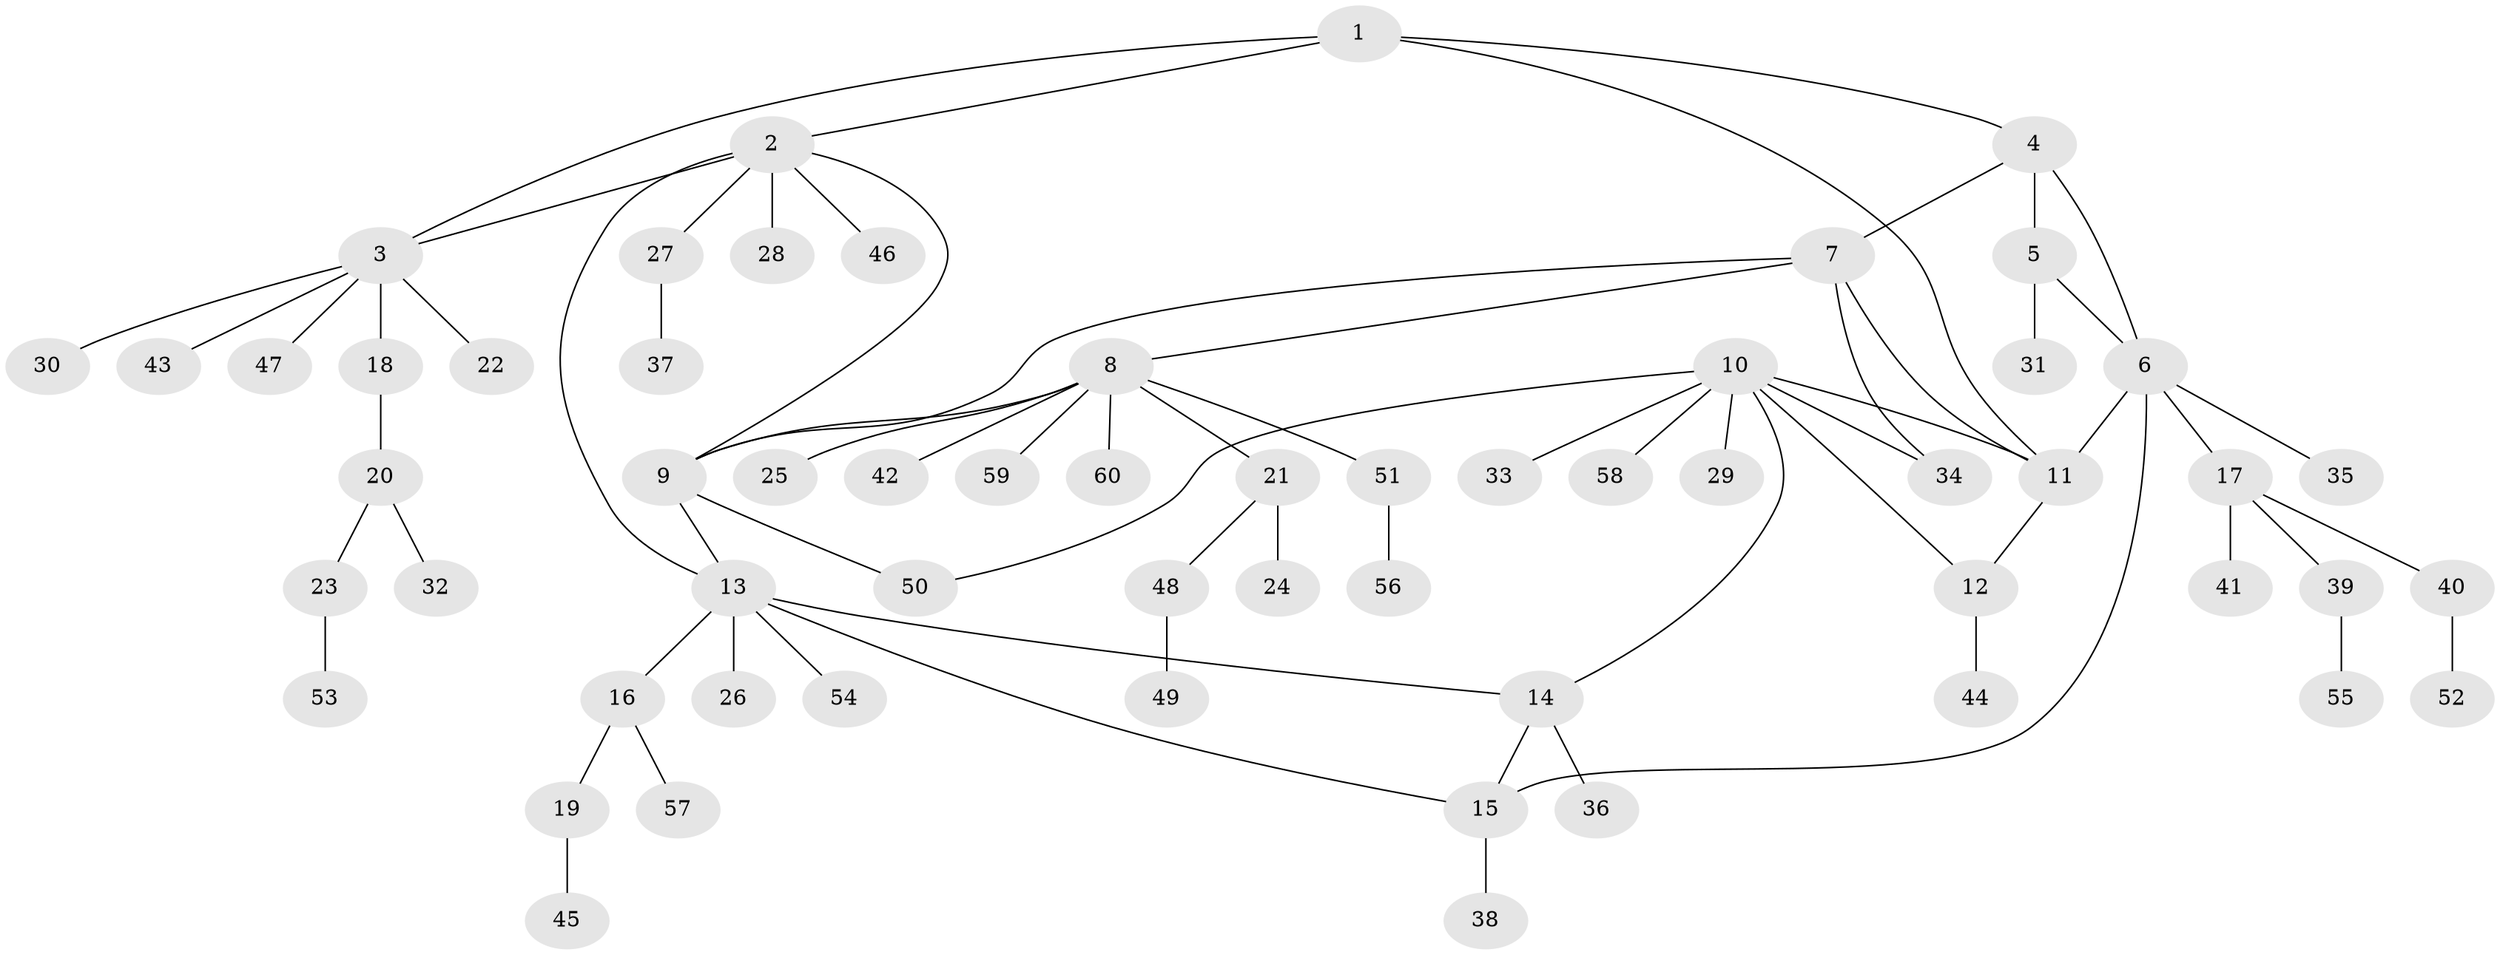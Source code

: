 // Generated by graph-tools (version 1.1) at 2025/11/02/27/25 16:11:30]
// undirected, 60 vertices, 72 edges
graph export_dot {
graph [start="1"]
  node [color=gray90,style=filled];
  1;
  2;
  3;
  4;
  5;
  6;
  7;
  8;
  9;
  10;
  11;
  12;
  13;
  14;
  15;
  16;
  17;
  18;
  19;
  20;
  21;
  22;
  23;
  24;
  25;
  26;
  27;
  28;
  29;
  30;
  31;
  32;
  33;
  34;
  35;
  36;
  37;
  38;
  39;
  40;
  41;
  42;
  43;
  44;
  45;
  46;
  47;
  48;
  49;
  50;
  51;
  52;
  53;
  54;
  55;
  56;
  57;
  58;
  59;
  60;
  1 -- 2;
  1 -- 3;
  1 -- 4;
  1 -- 11;
  2 -- 3;
  2 -- 9;
  2 -- 13;
  2 -- 27;
  2 -- 28;
  2 -- 46;
  3 -- 18;
  3 -- 22;
  3 -- 30;
  3 -- 43;
  3 -- 47;
  4 -- 5;
  4 -- 6;
  4 -- 7;
  5 -- 6;
  5 -- 31;
  6 -- 11;
  6 -- 15;
  6 -- 17;
  6 -- 35;
  7 -- 8;
  7 -- 9;
  7 -- 11;
  7 -- 34;
  8 -- 9;
  8 -- 21;
  8 -- 25;
  8 -- 42;
  8 -- 51;
  8 -- 59;
  8 -- 60;
  9 -- 13;
  9 -- 50;
  10 -- 11;
  10 -- 12;
  10 -- 14;
  10 -- 29;
  10 -- 33;
  10 -- 34;
  10 -- 50;
  10 -- 58;
  11 -- 12;
  12 -- 44;
  13 -- 14;
  13 -- 15;
  13 -- 16;
  13 -- 26;
  13 -- 54;
  14 -- 15;
  14 -- 36;
  15 -- 38;
  16 -- 19;
  16 -- 57;
  17 -- 39;
  17 -- 40;
  17 -- 41;
  18 -- 20;
  19 -- 45;
  20 -- 23;
  20 -- 32;
  21 -- 24;
  21 -- 48;
  23 -- 53;
  27 -- 37;
  39 -- 55;
  40 -- 52;
  48 -- 49;
  51 -- 56;
}
